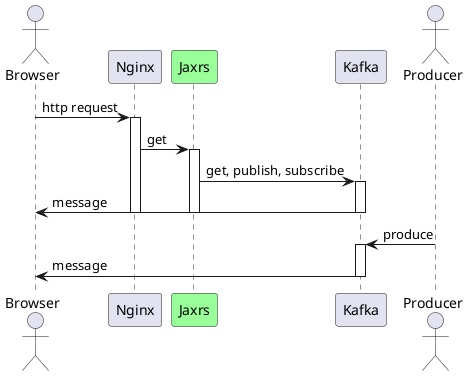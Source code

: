 @startuml jaxrs-kafka-quarkus
actor Browser
Browser -> Nginx: http request
activate Nginx
participant Jaxrs as Jaxrs #99FF99
Nginx -> Jaxrs: get 
activate Jaxrs
Jaxrs -> Kafka: get, publish, subscribe
activate Kafka
Kafka -> Browser: message
deactivate Kafka
deactivate Jaxrs
deactivate Nginx

actor Producer
Producer -> Kafka: produce
activate Kafka
Kafka -> Browser: message
deactivate Kafka
deactivate Jaxrs
@enduml